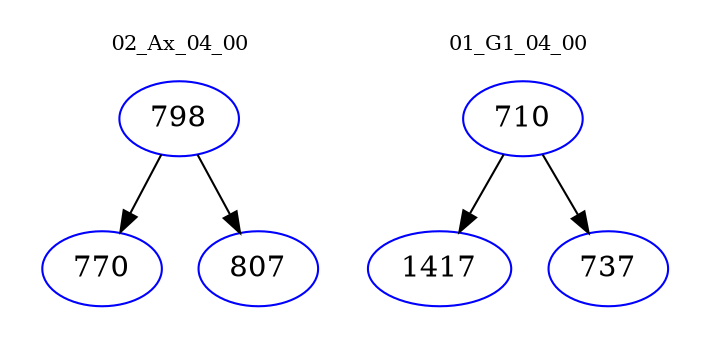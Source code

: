 digraph{
subgraph cluster_0 {
color = white
label = "02_Ax_04_00";
fontsize=10;
T0_798 [label="798", color="blue"]
T0_798 -> T0_770 [color="black"]
T0_770 [label="770", color="blue"]
T0_798 -> T0_807 [color="black"]
T0_807 [label="807", color="blue"]
}
subgraph cluster_1 {
color = white
label = "01_G1_04_00";
fontsize=10;
T1_710 [label="710", color="blue"]
T1_710 -> T1_1417 [color="black"]
T1_1417 [label="1417", color="blue"]
T1_710 -> T1_737 [color="black"]
T1_737 [label="737", color="blue"]
}
}
